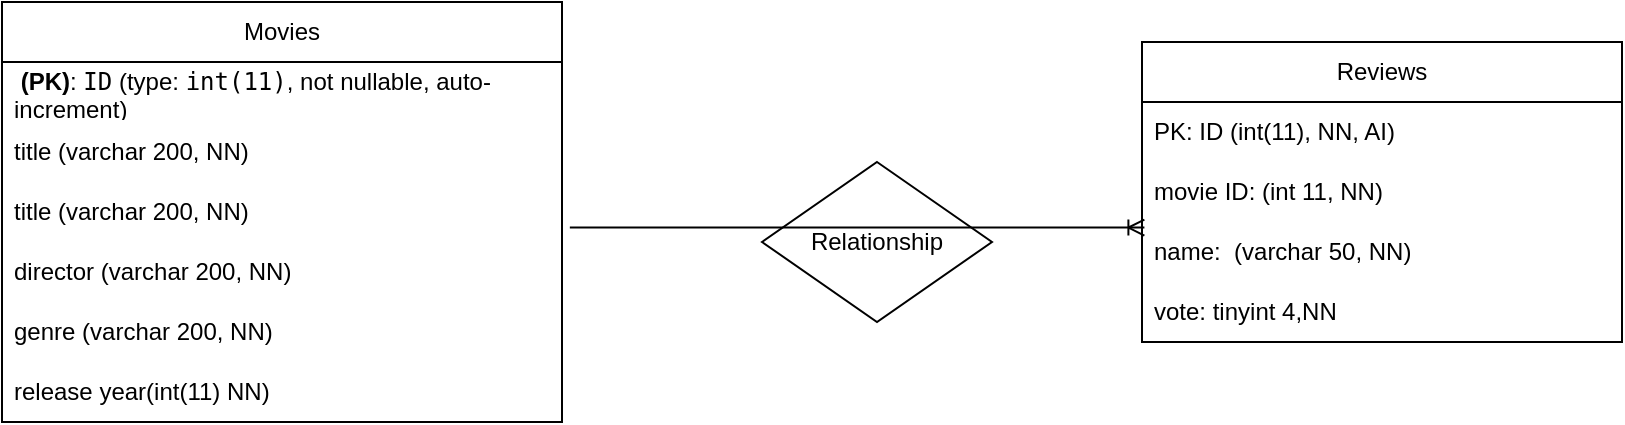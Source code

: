 <mxfile>
    <diagram id="q_hU6pRHlwPAXPj_aOI8" name="Page-1">
        <mxGraphModel dx="1072" dy="563" grid="1" gridSize="10" guides="1" tooltips="1" connect="1" arrows="1" fold="1" page="1" pageScale="1" pageWidth="850" pageHeight="1100" math="0" shadow="0">
            <root>
                <mxCell id="0"/>
                <mxCell id="1" parent="0"/>
                <mxCell id="4" value="Movies" style="swimlane;fontStyle=0;childLayout=stackLayout;horizontal=1;startSize=30;horizontalStack=0;resizeParent=1;resizeParentMax=0;resizeLast=0;collapsible=1;marginBottom=0;whiteSpace=wrap;html=1;" vertex="1" parent="1">
                    <mxGeometry x="30" y="100" width="280" height="210" as="geometry"/>
                </mxCell>
                <mxCell id="5" value="&lt;strong&gt;&amp;nbsp;(PK)&lt;/strong&gt;: &lt;code&gt;ID&lt;/code&gt; (type: &lt;code&gt;int(11)&lt;/code&gt;, not nullable, auto-increment)" style="text;strokeColor=none;fillColor=none;align=left;verticalAlign=middle;spacingLeft=4;spacingRight=4;overflow=hidden;points=[[0,0.5],[1,0.5]];portConstraint=eastwest;rotatable=0;whiteSpace=wrap;html=1;" vertex="1" parent="4">
                    <mxGeometry y="30" width="280" height="30" as="geometry"/>
                </mxCell>
                <mxCell id="23" value="title (varchar 200, NN)&amp;nbsp;" style="text;strokeColor=none;fillColor=none;align=left;verticalAlign=middle;spacingLeft=4;spacingRight=4;overflow=hidden;points=[[0,0.5],[1,0.5]];portConstraint=eastwest;rotatable=0;whiteSpace=wrap;html=1;" vertex="1" parent="4">
                    <mxGeometry y="60" width="280" height="30" as="geometry"/>
                </mxCell>
                <mxCell id="24" value="title (varchar 200, NN)&amp;nbsp;" style="text;strokeColor=none;fillColor=none;align=left;verticalAlign=middle;spacingLeft=4;spacingRight=4;overflow=hidden;points=[[0,0.5],[1,0.5]];portConstraint=eastwest;rotatable=0;whiteSpace=wrap;html=1;" vertex="1" parent="4">
                    <mxGeometry y="90" width="280" height="30" as="geometry"/>
                </mxCell>
                <mxCell id="7" value="director (varchar 200, NN)&amp;nbsp;" style="text;strokeColor=none;fillColor=none;align=left;verticalAlign=middle;spacingLeft=4;spacingRight=4;overflow=hidden;points=[[0,0.5],[1,0.5]];portConstraint=eastwest;rotatable=0;whiteSpace=wrap;html=1;" vertex="1" parent="4">
                    <mxGeometry y="120" width="280" height="30" as="geometry"/>
                </mxCell>
                <mxCell id="25" value="genre (varchar 200, NN)&amp;nbsp;" style="text;strokeColor=none;fillColor=none;align=left;verticalAlign=middle;spacingLeft=4;spacingRight=4;overflow=hidden;points=[[0,0.5],[1,0.5]];portConstraint=eastwest;rotatable=0;whiteSpace=wrap;html=1;" vertex="1" parent="4">
                    <mxGeometry y="150" width="280" height="30" as="geometry"/>
                </mxCell>
                <mxCell id="26" value="release year(int(11) NN)" style="text;strokeColor=none;fillColor=none;align=left;verticalAlign=middle;spacingLeft=4;spacingRight=4;overflow=hidden;points=[[0,0.5],[1,0.5]];portConstraint=eastwest;rotatable=0;whiteSpace=wrap;html=1;" vertex="1" parent="4">
                    <mxGeometry y="180" width="280" height="30" as="geometry"/>
                </mxCell>
                <mxCell id="19" value="Reviews" style="swimlane;fontStyle=0;childLayout=stackLayout;horizontal=1;startSize=30;horizontalStack=0;resizeParent=1;resizeParentMax=0;resizeLast=0;collapsible=1;marginBottom=0;whiteSpace=wrap;html=1;" vertex="1" parent="1">
                    <mxGeometry x="600" y="120" width="240" height="150" as="geometry"/>
                </mxCell>
                <mxCell id="20" value="PK: ID (int(11), NN, AI)" style="text;strokeColor=none;fillColor=none;align=left;verticalAlign=middle;spacingLeft=4;spacingRight=4;overflow=hidden;points=[[0,0.5],[1,0.5]];portConstraint=eastwest;rotatable=0;whiteSpace=wrap;html=1;" vertex="1" parent="19">
                    <mxGeometry y="30" width="240" height="30" as="geometry"/>
                </mxCell>
                <mxCell id="21" value="movie ID: (int 11, NN)" style="text;strokeColor=none;fillColor=none;align=left;verticalAlign=middle;spacingLeft=4;spacingRight=4;overflow=hidden;points=[[0,0.5],[1,0.5]];portConstraint=eastwest;rotatable=0;whiteSpace=wrap;html=1;" vertex="1" parent="19">
                    <mxGeometry y="60" width="240" height="30" as="geometry"/>
                </mxCell>
                <mxCell id="22" value="name:&amp;nbsp; (varchar 50, NN)" style="text;strokeColor=none;fillColor=none;align=left;verticalAlign=middle;spacingLeft=4;spacingRight=4;overflow=hidden;points=[[0,0.5],[1,0.5]];portConstraint=eastwest;rotatable=0;whiteSpace=wrap;html=1;" vertex="1" parent="19">
                    <mxGeometry y="90" width="240" height="30" as="geometry"/>
                </mxCell>
                <mxCell id="27" value="vote: tinyint 4,NN" style="text;strokeColor=none;fillColor=none;align=left;verticalAlign=middle;spacingLeft=4;spacingRight=4;overflow=hidden;points=[[0,0.5],[1,0.5]];portConstraint=eastwest;rotatable=0;whiteSpace=wrap;html=1;" vertex="1" parent="19">
                    <mxGeometry y="120" width="240" height="30" as="geometry"/>
                </mxCell>
                <mxCell id="28" value="Relationship" style="rhombus;whiteSpace=wrap;html=1;" vertex="1" parent="1">
                    <mxGeometry x="410" y="180" width="115" height="80" as="geometry"/>
                </mxCell>
                <mxCell id="29" value="" style="edgeStyle=entityRelationEdgeStyle;fontSize=12;html=1;endArrow=ERoneToMany;exitX=1.014;exitY=0.76;exitDx=0;exitDy=0;exitPerimeter=0;entryX=0.005;entryY=0.093;entryDx=0;entryDy=0;entryPerimeter=0;" edge="1" parent="1" source="24" target="22">
                    <mxGeometry width="100" height="100" relative="1" as="geometry">
                        <mxPoint x="370" y="290" as="sourcePoint"/>
                        <mxPoint x="470" y="190" as="targetPoint"/>
                    </mxGeometry>
                </mxCell>
            </root>
        </mxGraphModel>
    </diagram>
</mxfile>
